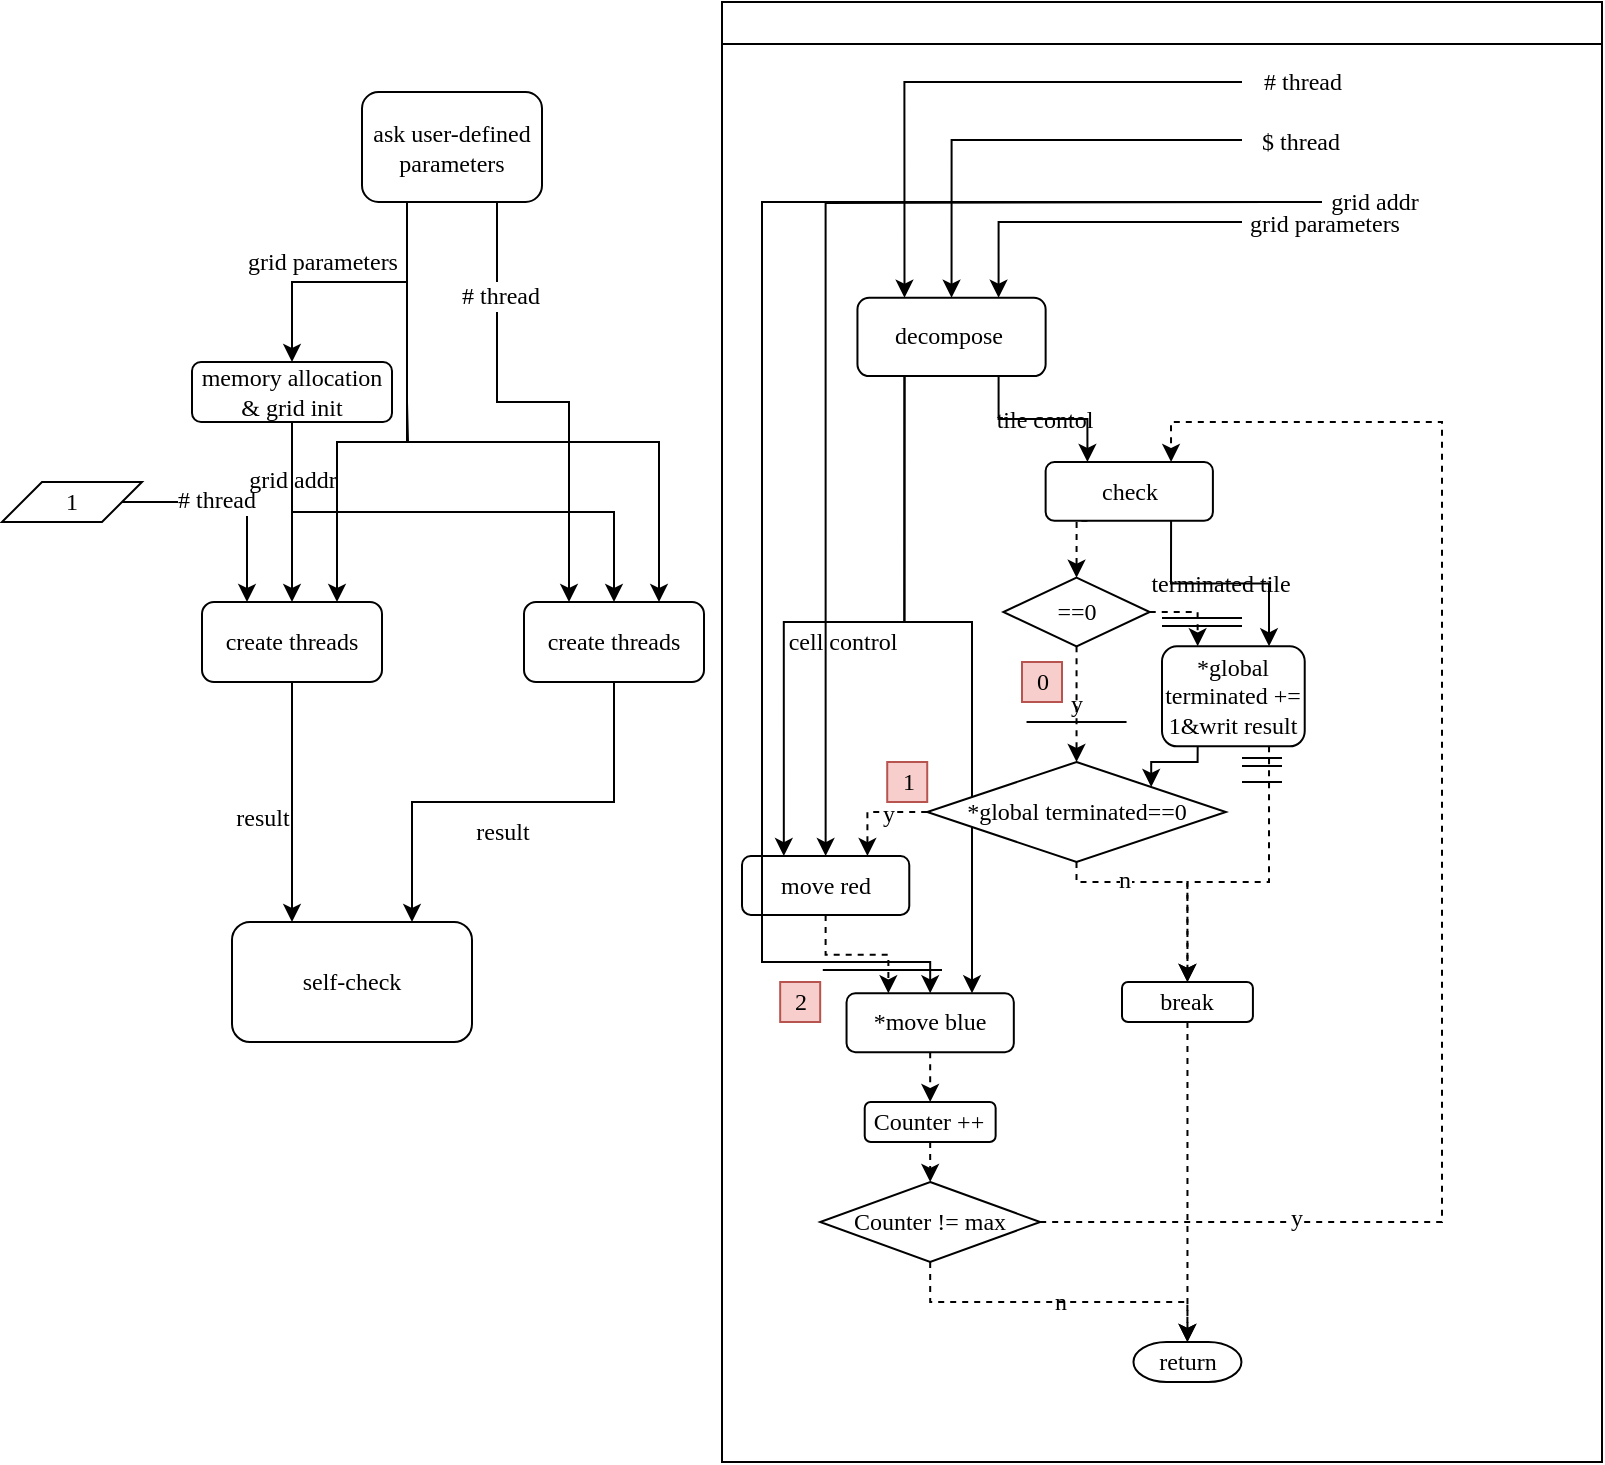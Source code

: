 <mxfile version="14.6.13" type="device"><diagram name="Page-1" id="74e2e168-ea6b-b213-b513-2b3c1d86103e"><mxGraphModel dx="442" dy="344" grid="1" gridSize="10" guides="1" tooltips="1" connect="1" arrows="1" fold="1" page="1" pageScale="1" pageWidth="4681" pageHeight="3300" background="#ffffff" math="0" shadow="0"><root><mxCell id="0"/><mxCell id="1" parent="0"/><mxCell id="QXCYlUCLhGYthTk5mcP8-55" style="edgeStyle=orthogonalEdgeStyle;rounded=0;orthogonalLoop=1;jettySize=auto;html=1;exitX=0.75;exitY=1;exitDx=0;exitDy=0;entryX=0.25;entryY=0;entryDx=0;entryDy=0;labelBackgroundColor=none;fontFamily=Times New Roman;fontSize=12;" edge="1" parent="1" source="QXCYlUCLhGYthTk5mcP8-21" target="QXCYlUCLhGYthTk5mcP8-53"><mxGeometry relative="1" as="geometry"/></mxCell><mxCell id="QXCYlUCLhGYthTk5mcP8-61" value="# thread" style="edgeLabel;html=1;align=center;verticalAlign=middle;resizable=0;points=[];fontSize=12;fontFamily=Times New Roman;" vertex="1" connectable="0" parent="QXCYlUCLhGYthTk5mcP8-55"><mxGeometry x="-0.601" y="1" relative="1" as="geometry"><mxPoint as="offset"/></mxGeometry></mxCell><mxCell id="QXCYlUCLhGYthTk5mcP8-59" style="edgeStyle=orthogonalEdgeStyle;rounded=0;orthogonalLoop=1;jettySize=auto;html=1;exitX=0.25;exitY=1;exitDx=0;exitDy=0;labelBackgroundColor=none;fontFamily=Times New Roman;fontSize=12;" edge="1" parent="1" source="QXCYlUCLhGYthTk5mcP8-21" target="QXCYlUCLhGYthTk5mcP8-58"><mxGeometry relative="1" as="geometry"/></mxCell><mxCell id="QXCYlUCLhGYthTk5mcP8-62" value="grid parameters" style="edgeLabel;html=1;align=center;verticalAlign=middle;resizable=0;points=[];fontSize=12;fontFamily=Times New Roman;" vertex="1" connectable="0" parent="QXCYlUCLhGYthTk5mcP8-59"><mxGeometry x="-0.107" relative="1" as="geometry"><mxPoint x="-21" y="-10" as="offset"/></mxGeometry></mxCell><mxCell id="QXCYlUCLhGYthTk5mcP8-66" style="edgeStyle=orthogonalEdgeStyle;rounded=0;orthogonalLoop=1;jettySize=auto;html=1;exitX=0.25;exitY=1;exitDx=0;exitDy=0;entryX=0.75;entryY=0;entryDx=0;entryDy=0;labelBackgroundColor=none;fontFamily=Times New Roman;fontSize=12;" edge="1" parent="1" source="QXCYlUCLhGYthTk5mcP8-21" target="QXCYlUCLhGYthTk5mcP8-22"><mxGeometry relative="1" as="geometry"><Array as="points"><mxPoint x="273" y="400"/><mxPoint x="273" y="400"/><mxPoint x="273" y="420"/><mxPoint x="238" y="420"/></Array></mxGeometry></mxCell><mxCell id="QXCYlUCLhGYthTk5mcP8-67" style="edgeStyle=orthogonalEdgeStyle;rounded=0;orthogonalLoop=1;jettySize=auto;html=1;exitX=0.25;exitY=1;exitDx=0;exitDy=0;entryX=0.75;entryY=0;entryDx=0;entryDy=0;labelBackgroundColor=none;fontFamily=Times New Roman;fontSize=12;" edge="1" parent="1" source="QXCYlUCLhGYthTk5mcP8-21" target="QXCYlUCLhGYthTk5mcP8-53"><mxGeometry relative="1" as="geometry"><Array as="points"><mxPoint x="273" y="420"/><mxPoint x="399" y="420"/></Array></mxGeometry></mxCell><mxCell id="QXCYlUCLhGYthTk5mcP8-21" value="ask user-defined parameters" style="rounded=1;whiteSpace=wrap;html=1;shadow=0;labelBackgroundColor=none;strokeWidth=1;fontFamily=Times New Roman;fontSize=12;align=center;" vertex="1" parent="1"><mxGeometry x="250" y="245" width="90" height="55" as="geometry"/></mxCell><mxCell id="QXCYlUCLhGYthTk5mcP8-31" style="edgeStyle=orthogonalEdgeStyle;rounded=0;orthogonalLoop=1;jettySize=auto;html=1;exitX=0.5;exitY=1;exitDx=0;exitDy=0;fontFamily=Times New Roman;fontSize=12;entryX=0.25;entryY=0;entryDx=0;entryDy=0;labelBackgroundColor=none;" edge="1" parent="1" source="QXCYlUCLhGYthTk5mcP8-22" target="QXCYlUCLhGYthTk5mcP8-45"><mxGeometry relative="1" as="geometry"><mxPoint x="215" y="650" as="targetPoint"/></mxGeometry></mxCell><mxCell id="QXCYlUCLhGYthTk5mcP8-32" value="result" style="edgeLabel;html=1;align=center;verticalAlign=middle;resizable=0;points=[];fontSize=12;fontFamily=Times New Roman;labelBackgroundColor=none;" vertex="1" connectable="0" parent="QXCYlUCLhGYthTk5mcP8-31"><mxGeometry x="-0.185" y="-1" relative="1" as="geometry"><mxPoint x="-14" y="19" as="offset"/></mxGeometry></mxCell><mxCell id="QXCYlUCLhGYthTk5mcP8-43" style="edgeStyle=orthogonalEdgeStyle;rounded=0;orthogonalLoop=1;jettySize=auto;html=1;exitX=1;exitY=0.5;exitDx=0;exitDy=0;entryX=0.25;entryY=0;entryDx=0;entryDy=0;fontFamily=Times New Roman;fontSize=12;labelBackgroundColor=none;" edge="1" parent="1" source="QXCYlUCLhGYthTk5mcP8-42" target="QXCYlUCLhGYthTk5mcP8-22"><mxGeometry relative="1" as="geometry"><Array as="points"><mxPoint x="193" y="450"/></Array></mxGeometry></mxCell><mxCell id="QXCYlUCLhGYthTk5mcP8-60" value="# thread" style="edgeLabel;html=1;align=center;verticalAlign=middle;resizable=0;points=[];fontSize=12;fontFamily=Times New Roman;" vertex="1" connectable="0" parent="QXCYlUCLhGYthTk5mcP8-43"><mxGeometry x="-0.168" y="1" relative="1" as="geometry"><mxPoint as="offset"/></mxGeometry></mxCell><mxCell id="QXCYlUCLhGYthTk5mcP8-22" value="create threads" style="rounded=1;whiteSpace=wrap;html=1;shadow=0;labelBackgroundColor=none;strokeWidth=1;fontFamily=Times New Roman;fontSize=12;align=center;" vertex="1" parent="1"><mxGeometry x="170" y="500" width="90" height="40" as="geometry"/></mxCell><mxCell id="QXCYlUCLhGYthTk5mcP8-37" style="edgeStyle=orthogonalEdgeStyle;rounded=0;orthogonalLoop=1;jettySize=auto;html=1;exitX=0.5;exitY=1;exitDx=0;exitDy=0;fontFamily=Times New Roman;fontSize=12;labelBackgroundColor=none;" edge="1" parent="1" source="QXCYlUCLhGYthTk5mcP8-58" target="QXCYlUCLhGYthTk5mcP8-22"><mxGeometry relative="1" as="geometry"/></mxCell><mxCell id="QXCYlUCLhGYthTk5mcP8-38" value="grid addr" style="edgeLabel;html=1;align=center;verticalAlign=middle;resizable=0;points=[];fontSize=12;fontFamily=Times New Roman;labelBackgroundColor=none;" vertex="1" connectable="0" parent="QXCYlUCLhGYthTk5mcP8-37"><mxGeometry x="-0.354" relative="1" as="geometry"><mxPoint as="offset"/></mxGeometry></mxCell><mxCell id="QXCYlUCLhGYthTk5mcP8-56" style="edgeStyle=orthogonalEdgeStyle;rounded=0;orthogonalLoop=1;jettySize=auto;html=1;exitX=0.5;exitY=1;exitDx=0;exitDy=0;entryX=0.5;entryY=0;entryDx=0;entryDy=0;labelBackgroundColor=none;fontFamily=Times New Roman;fontSize=12;" edge="1" parent="1" source="QXCYlUCLhGYthTk5mcP8-58" target="QXCYlUCLhGYthTk5mcP8-53"><mxGeometry relative="1" as="geometry"/></mxCell><mxCell id="QXCYlUCLhGYthTk5mcP8-42" value="1" style="shape=parallelogram;perimeter=parallelogramPerimeter;whiteSpace=wrap;html=1;fixedSize=1;fontFamily=Times New Roman;fontSize=12;labelBackgroundColor=none;" vertex="1" parent="1"><mxGeometry x="70" y="440" width="70" height="20" as="geometry"/></mxCell><mxCell id="QXCYlUCLhGYthTk5mcP8-46" style="edgeStyle=orthogonalEdgeStyle;rounded=0;orthogonalLoop=1;jettySize=auto;html=1;exitX=0.5;exitY=1;exitDx=0;exitDy=0;fontFamily=Times New Roman;fontSize=12;entryX=0.75;entryY=0;entryDx=0;entryDy=0;labelBackgroundColor=none;" edge="1" parent="1" source="QXCYlUCLhGYthTk5mcP8-53" target="QXCYlUCLhGYthTk5mcP8-45"><mxGeometry relative="1" as="geometry"><mxPoint x="380" y="590" as="sourcePoint"/></mxGeometry></mxCell><mxCell id="QXCYlUCLhGYthTk5mcP8-47" value="result" style="edgeLabel;html=1;align=center;verticalAlign=middle;resizable=0;points=[];fontSize=12;fontFamily=Times New Roman;labelBackgroundColor=none;" vertex="1" connectable="0" parent="QXCYlUCLhGYthTk5mcP8-46"><mxGeometry x="0.231" relative="1" as="geometry"><mxPoint x="20" y="15" as="offset"/></mxGeometry></mxCell><mxCell id="QXCYlUCLhGYthTk5mcP8-45" value="self-check" style="rounded=1;whiteSpace=wrap;html=1;fontFamily=Times New Roman;fontSize=12;labelBackgroundColor=none;" vertex="1" parent="1"><mxGeometry x="185" y="660" width="120" height="60" as="geometry"/></mxCell><mxCell id="QXCYlUCLhGYthTk5mcP8-53" value="create threads" style="rounded=1;whiteSpace=wrap;html=1;shadow=0;labelBackgroundColor=none;strokeWidth=1;fontFamily=Times New Roman;fontSize=12;align=center;" vertex="1" parent="1"><mxGeometry x="331" y="500" width="90" height="40" as="geometry"/></mxCell><mxCell id="QXCYlUCLhGYthTk5mcP8-58" value="memory allocation &amp;amp; grid init" style="rounded=1;whiteSpace=wrap;html=1;labelBackgroundColor=none;fontFamily=Times New Roman;fontSize=12;" vertex="1" parent="1"><mxGeometry x="165" y="380" width="100" height="30" as="geometry"/></mxCell><mxCell id="QXCYlUCLhGYthTk5mcP8-101" value="" style="swimlane;labelBackgroundColor=none;fontFamily=Times New Roman;fontSize=12;strokeColor=#000000;direction=east;startSize=21;" vertex="1" parent="1"><mxGeometry x="430" y="200" width="440" height="730" as="geometry"><mxRectangle x="430" y="210" width="130" height="23" as="alternateBounds"/></mxGeometry></mxCell><mxCell id="QXCYlUCLhGYthTk5mcP8-102" style="edgeStyle=orthogonalEdgeStyle;rounded=0;orthogonalLoop=1;jettySize=auto;html=1;labelBackgroundColor=none;fontFamily=Times New Roman;fontSize=12;entryX=0.75;entryY=0;entryDx=0;entryDy=0;" edge="1" parent="QXCYlUCLhGYthTk5mcP8-101" target="QXCYlUCLhGYthTk5mcP8-108"><mxGeometry x="5" y="40" as="geometry"><mxPoint x="260" y="110" as="sourcePoint"/><Array as="points"><mxPoint x="260" y="110"/><mxPoint x="138" y="110"/></Array></mxGeometry></mxCell><mxCell id="QXCYlUCLhGYthTk5mcP8-103" value="grid parameters" style="edgeLabel;html=1;align=center;verticalAlign=middle;resizable=0;points=[];fontSize=12;fontFamily=Times New Roman;" vertex="1" connectable="0" parent="QXCYlUCLhGYthTk5mcP8-102"><mxGeometry x="-0.051" relative="1" as="geometry"><mxPoint x="116" y="1" as="offset"/></mxGeometry></mxCell><mxCell id="QXCYlUCLhGYthTk5mcP8-104" style="edgeStyle=orthogonalEdgeStyle;rounded=0;orthogonalLoop=1;jettySize=auto;html=1;labelBackgroundColor=none;fontFamily=Times New Roman;fontSize=12;entryX=0.25;entryY=0;entryDx=0;entryDy=0;" edge="1" parent="QXCYlUCLhGYthTk5mcP8-101" target="QXCYlUCLhGYthTk5mcP8-108"><mxGeometry x="5" y="40" as="geometry"><mxPoint x="260" y="40" as="sourcePoint"/><Array as="points"><mxPoint x="91.773" y="40"/></Array></mxGeometry></mxCell><mxCell id="QXCYlUCLhGYthTk5mcP8-105" value="# thread" style="edgeLabel;html=1;align=center;verticalAlign=middle;resizable=0;points=[];fontSize=12;fontFamily=Times New Roman;" vertex="1" connectable="0" parent="QXCYlUCLhGYthTk5mcP8-104"><mxGeometry x="-0.814" y="-2" relative="1" as="geometry"><mxPoint x="55" y="2" as="offset"/></mxGeometry></mxCell><mxCell id="QXCYlUCLhGYthTk5mcP8-106" style="edgeStyle=orthogonalEdgeStyle;rounded=0;orthogonalLoop=1;jettySize=auto;html=1;labelBackgroundColor=none;fontFamily=Times New Roman;fontSize=12;entryX=0.5;entryY=0;entryDx=0;entryDy=0;" edge="1" parent="QXCYlUCLhGYthTk5mcP8-101" target="QXCYlUCLhGYthTk5mcP8-108"><mxGeometry x="5" y="40" as="geometry"><mxPoint x="260" y="69" as="sourcePoint"/><Array as="points"><mxPoint x="114.773" y="69.412"/></Array></mxGeometry></mxCell><mxCell id="QXCYlUCLhGYthTk5mcP8-107" value="$ thread" style="edgeLabel;html=1;align=center;verticalAlign=middle;resizable=0;points=[];fontSize=12;fontFamily=Times New Roman;" vertex="1" connectable="0" parent="QXCYlUCLhGYthTk5mcP8-106"><mxGeometry x="-0.812" relative="1" as="geometry"><mxPoint x="50" y="1" as="offset"/></mxGeometry></mxCell><mxCell id="QXCYlUCLhGYthTk5mcP8-108" value="decompose&amp;nbsp;" style="rounded=1;whiteSpace=wrap;html=1;labelBackgroundColor=none;fontFamily=Times New Roman;fontSize=12;" vertex="1" parent="QXCYlUCLhGYthTk5mcP8-101"><mxGeometry x="67.727" y="147.843" width="94.091" height="39.216" as="geometry"/></mxCell><mxCell id="QXCYlUCLhGYthTk5mcP8-109" value="move red" style="rounded=1;whiteSpace=wrap;html=1;labelBackgroundColor=none;fontFamily=Times New Roman;fontSize=12;" vertex="1" parent="QXCYlUCLhGYthTk5mcP8-101"><mxGeometry x="10" y="427.029" width="83.636" height="29.412" as="geometry"/></mxCell><mxCell id="QXCYlUCLhGYthTk5mcP8-110" value="cell control" style="edgeStyle=orthogonalEdgeStyle;rounded=0;orthogonalLoop=1;jettySize=auto;html=1;labelBackgroundColor=none;fontFamily=Times New Roman;fontSize=12;entryX=0.25;entryY=0;entryDx=0;entryDy=0;exitX=0.25;exitY=1;exitDx=0;exitDy=0;" edge="1" parent="QXCYlUCLhGYthTk5mcP8-101" source="QXCYlUCLhGYthTk5mcP8-108" target="QXCYlUCLhGYthTk5mcP8-109"><mxGeometry as="geometry"><mxPoint x="91.773" y="236.078" as="targetPoint"/><mxPoint x="-1" y="13" as="offset"/><mxPoint x="65" y="230" as="sourcePoint"/><Array as="points"><mxPoint x="91" y="310"/><mxPoint x="31" y="310"/></Array></mxGeometry></mxCell><mxCell id="QXCYlUCLhGYthTk5mcP8-182" style="edgeStyle=orthogonalEdgeStyle;rounded=0;orthogonalLoop=1;jettySize=auto;html=1;exitX=0.5;exitY=1;exitDx=0;exitDy=0;entryX=0.5;entryY=0;entryDx=0;entryDy=0;dashed=1;labelBackgroundColor=none;fontFamily=Times New Roman;fontSize=12;endArrow=classic;endFill=1;" edge="1" parent="QXCYlUCLhGYthTk5mcP8-101" source="QXCYlUCLhGYthTk5mcP8-111" target="QXCYlUCLhGYthTk5mcP8-181"><mxGeometry relative="1" as="geometry"/></mxCell><mxCell id="QXCYlUCLhGYthTk5mcP8-111" value="*move blue" style="rounded=1;whiteSpace=wrap;html=1;labelBackgroundColor=none;fontFamily=Times New Roman;fontSize=12;" vertex="1" parent="QXCYlUCLhGYthTk5mcP8-101"><mxGeometry x="62.273" y="495.657" width="83.636" height="29.412" as="geometry"/></mxCell><mxCell id="QXCYlUCLhGYthTk5mcP8-112" style="edgeStyle=orthogonalEdgeStyle;rounded=0;orthogonalLoop=1;jettySize=auto;html=1;labelBackgroundColor=none;fontFamily=Times New Roman;fontSize=12;entryX=0.75;entryY=0;entryDx=0;entryDy=0;exitX=0.25;exitY=1;exitDx=0;exitDy=0;" edge="1" parent="QXCYlUCLhGYthTk5mcP8-101" source="QXCYlUCLhGYthTk5mcP8-108" target="QXCYlUCLhGYthTk5mcP8-111"><mxGeometry x="5" y="40" as="geometry"><Array as="points"><mxPoint x="91" y="310"/><mxPoint x="125" y="310"/></Array><mxPoint x="65" y="240" as="sourcePoint"/><mxPoint x="120" y="496" as="targetPoint"/></mxGeometry></mxCell><mxCell id="QXCYlUCLhGYthTk5mcP8-113" style="edgeStyle=orthogonalEdgeStyle;rounded=0;orthogonalLoop=1;jettySize=auto;html=1;exitX=0.5;exitY=1;exitDx=0;exitDy=0;entryX=0.25;entryY=0;entryDx=0;entryDy=0;labelBackgroundColor=none;fontFamily=Times New Roman;fontSize=12;dashed=1;" edge="1" parent="QXCYlUCLhGYthTk5mcP8-101" source="QXCYlUCLhGYthTk5mcP8-109" target="QXCYlUCLhGYthTk5mcP8-111"><mxGeometry x="10" y="103.5" as="geometry"/></mxCell><mxCell id="QXCYlUCLhGYthTk5mcP8-133" style="edgeStyle=orthogonalEdgeStyle;rounded=0;orthogonalLoop=1;jettySize=auto;html=1;exitX=0.25;exitY=1;exitDx=0;exitDy=0;entryX=0.5;entryY=0;entryDx=0;entryDy=0;dashed=1;labelBackgroundColor=none;fontFamily=Times New Roman;fontSize=12;" edge="1" parent="QXCYlUCLhGYthTk5mcP8-101" source="QXCYlUCLhGYthTk5mcP8-114" target="QXCYlUCLhGYthTk5mcP8-132"><mxGeometry relative="1" as="geometry"/></mxCell><mxCell id="QXCYlUCLhGYthTk5mcP8-172" value="terminated tile" style="edgeStyle=orthogonalEdgeStyle;rounded=0;orthogonalLoop=1;jettySize=auto;html=1;exitX=0.75;exitY=1;exitDx=0;exitDy=0;entryX=0.75;entryY=0;entryDx=0;entryDy=0;labelBackgroundColor=none;fontFamily=Times New Roman;fontSize=12;endArrow=classic;endFill=1;" edge="1" parent="QXCYlUCLhGYthTk5mcP8-101" source="QXCYlUCLhGYthTk5mcP8-114" target="QXCYlUCLhGYthTk5mcP8-137"><mxGeometry relative="1" as="geometry"/></mxCell><mxCell id="QXCYlUCLhGYthTk5mcP8-114" value="check" style="rounded=1;whiteSpace=wrap;html=1;labelBackgroundColor=none;fontFamily=Times New Roman;fontSize=12;" vertex="1" parent="QXCYlUCLhGYthTk5mcP8-101"><mxGeometry x="161.815" y="229.998" width="83.636" height="29.412" as="geometry"/></mxCell><mxCell id="QXCYlUCLhGYthTk5mcP8-115" value="tile contol" style="edgeStyle=orthogonalEdgeStyle;rounded=0;orthogonalLoop=1;jettySize=auto;html=1;exitX=0.75;exitY=1;exitDx=0;exitDy=0;labelBackgroundColor=none;fontFamily=Times New Roman;fontSize=12;entryX=0.25;entryY=0;entryDx=0;entryDy=0;" edge="1" parent="QXCYlUCLhGYthTk5mcP8-101" source="QXCYlUCLhGYthTk5mcP8-108" target="QXCYlUCLhGYthTk5mcP8-114"><mxGeometry x="5" y="40" as="geometry"><mxPoint x="138.071" y="236.078" as="targetPoint"/><mxPoint as="offset"/></mxGeometry></mxCell><mxCell id="QXCYlUCLhGYthTk5mcP8-118" style="edgeStyle=orthogonalEdgeStyle;rounded=0;orthogonalLoop=1;jettySize=auto;html=1;entryX=0.75;entryY=0;entryDx=0;entryDy=0;labelBackgroundColor=none;fontFamily=Times New Roman;fontSize=12;dashed=1;" edge="1" parent="QXCYlUCLhGYthTk5mcP8-101" source="QXCYlUCLhGYthTk5mcP8-120" target="QXCYlUCLhGYthTk5mcP8-109"><mxGeometry x="10" y="103.5" as="geometry"/></mxCell><mxCell id="QXCYlUCLhGYthTk5mcP8-119" value="y" style="edgeLabel;html=1;align=center;verticalAlign=middle;resizable=0;points=[];fontSize=12;fontFamily=Times New Roman;" vertex="1" connectable="0" parent="QXCYlUCLhGYthTk5mcP8-118"><mxGeometry x="-0.253" y="1" relative="1" as="geometry"><mxPoint as="offset"/></mxGeometry></mxCell><mxCell id="QXCYlUCLhGYthTk5mcP8-120" value="*global terminated==0" style="rhombus;whiteSpace=wrap;html=1;labelBackgroundColor=none;fontFamily=Times New Roman;fontSize=12;" vertex="1" parent="QXCYlUCLhGYthTk5mcP8-101"><mxGeometry x="102.61" y="380" width="149.32" height="50" as="geometry"/></mxCell><mxCell id="QXCYlUCLhGYthTk5mcP8-123" value="" style="edgeStyle=orthogonalEdgeStyle;rounded=0;orthogonalLoop=1;jettySize=auto;html=1;dashed=1;labelBackgroundColor=none;fontFamily=Times New Roman;fontSize=12;entryX=0.5;entryY=0;entryDx=0;entryDy=0;" edge="1" parent="QXCYlUCLhGYthTk5mcP8-101" source="QXCYlUCLhGYthTk5mcP8-120" target="QXCYlUCLhGYthTk5mcP8-178"><mxGeometry x="10" y="103.5" as="geometry"><mxPoint x="177.27" y="580" as="targetPoint"/><Array as="points"><mxPoint x="177" y="440"/><mxPoint x="233" y="440"/></Array></mxGeometry></mxCell><mxCell id="QXCYlUCLhGYthTk5mcP8-124" value="n" style="edgeLabel;html=1;align=center;verticalAlign=middle;resizable=0;points=[];fontSize=12;fontFamily=Times New Roman;" vertex="1" connectable="0" parent="QXCYlUCLhGYthTk5mcP8-123"><mxGeometry x="-0.418" y="1" relative="1" as="geometry"><mxPoint as="offset"/></mxGeometry></mxCell><mxCell id="QXCYlUCLhGYthTk5mcP8-134" value="y" style="edgeStyle=orthogonalEdgeStyle;rounded=0;orthogonalLoop=1;jettySize=auto;html=1;exitX=0.5;exitY=1;exitDx=0;exitDy=0;entryX=0.5;entryY=0;entryDx=0;entryDy=0;dashed=1;labelBackgroundColor=none;fontFamily=Times New Roman;fontSize=12;" edge="1" parent="QXCYlUCLhGYthTk5mcP8-101" source="QXCYlUCLhGYthTk5mcP8-132" target="QXCYlUCLhGYthTk5mcP8-120"><mxGeometry relative="1" as="geometry"/></mxCell><mxCell id="QXCYlUCLhGYthTk5mcP8-173" style="edgeStyle=orthogonalEdgeStyle;rounded=0;orthogonalLoop=1;jettySize=auto;html=1;exitX=1;exitY=0.5;exitDx=0;exitDy=0;entryX=0.25;entryY=0;entryDx=0;entryDy=0;labelBackgroundColor=none;fontFamily=Times New Roman;fontSize=12;endArrow=classic;endFill=1;dashed=1;" edge="1" parent="QXCYlUCLhGYthTk5mcP8-101" source="QXCYlUCLhGYthTk5mcP8-132" target="QXCYlUCLhGYthTk5mcP8-137"><mxGeometry relative="1" as="geometry"/></mxCell><mxCell id="QXCYlUCLhGYthTk5mcP8-132" value="==0" style="rhombus;whiteSpace=wrap;html=1;labelBackgroundColor=none;fontFamily=Times New Roman;fontSize=12;" vertex="1" parent="QXCYlUCLhGYthTk5mcP8-101"><mxGeometry x="140.682" y="287.844" width="73.182" height="34.314" as="geometry"/></mxCell><mxCell id="QXCYlUCLhGYthTk5mcP8-140" style="edgeStyle=orthogonalEdgeStyle;rounded=0;orthogonalLoop=1;jettySize=auto;html=1;exitX=0.75;exitY=1;exitDx=0;exitDy=0;entryX=0.5;entryY=0;entryDx=0;entryDy=0;dashed=1;labelBackgroundColor=none;fontFamily=Times New Roman;fontSize=12;" edge="1" parent="QXCYlUCLhGYthTk5mcP8-101" source="QXCYlUCLhGYthTk5mcP8-137" target="QXCYlUCLhGYthTk5mcP8-178"><mxGeometry relative="1" as="geometry"><mxPoint x="177.27" y="580" as="targetPoint"/><Array as="points"><mxPoint x="274" y="440"/><mxPoint x="233" y="440"/></Array></mxGeometry></mxCell><mxCell id="QXCYlUCLhGYthTk5mcP8-176" style="edgeStyle=orthogonalEdgeStyle;rounded=0;orthogonalLoop=1;jettySize=auto;html=1;exitX=0.25;exitY=1;exitDx=0;exitDy=0;entryX=1;entryY=0;entryDx=0;entryDy=0;labelBackgroundColor=none;fontFamily=Times New Roman;fontSize=12;endArrow=classic;endFill=1;" edge="1" parent="QXCYlUCLhGYthTk5mcP8-101" source="QXCYlUCLhGYthTk5mcP8-137" target="QXCYlUCLhGYthTk5mcP8-120"><mxGeometry relative="1" as="geometry"><Array as="points"><mxPoint x="238" y="380"/><mxPoint x="215" y="380"/></Array></mxGeometry></mxCell><mxCell id="QXCYlUCLhGYthTk5mcP8-137" value="*global terminated += 1&amp;amp;writ result" style="rounded=1;whiteSpace=wrap;html=1;labelBackgroundColor=none;fontFamily=Times New Roman;fontSize=12;strokeColor=#000000;" vertex="1" parent="QXCYlUCLhGYthTk5mcP8-101"><mxGeometry x="220.0" y="322.16" width="71.36" height="50" as="geometry"/></mxCell><mxCell id="QXCYlUCLhGYthTk5mcP8-141" value="" style="endArrow=none;html=1;labelBackgroundColor=none;fontFamily=Times New Roman;fontSize=12;shape=link;" edge="1" parent="QXCYlUCLhGYthTk5mcP8-101"><mxGeometry width="50" height="50" relative="1" as="geometry"><mxPoint x="220.0" y="310" as="sourcePoint"/><mxPoint x="260" y="310" as="targetPoint"/></mxGeometry></mxCell><mxCell id="QXCYlUCLhGYthTk5mcP8-142" value="" style="endArrow=none;html=1;labelBackgroundColor=none;fontFamily=Times New Roman;fontSize=12;" edge="1" parent="QXCYlUCLhGYthTk5mcP8-101"><mxGeometry width="50" height="50" relative="1" as="geometry"><mxPoint x="50.4" y="484" as="sourcePoint"/><mxPoint x="110" y="484" as="targetPoint"/></mxGeometry></mxCell><mxCell id="QXCYlUCLhGYthTk5mcP8-143" value="" style="endArrow=none;html=1;labelBackgroundColor=none;fontFamily=Times New Roman;fontSize=12;" edge="1" parent="QXCYlUCLhGYthTk5mcP8-101"><mxGeometry width="50" height="50" relative="1" as="geometry"><mxPoint x="260" y="390" as="sourcePoint"/><mxPoint x="280" y="390" as="targetPoint"/></mxGeometry></mxCell><mxCell id="QXCYlUCLhGYthTk5mcP8-165" value="" style="endArrow=none;html=1;labelBackgroundColor=none;fontFamily=Times New Roman;fontSize=12;shape=link;" edge="1" parent="QXCYlUCLhGYthTk5mcP8-101"><mxGeometry width="50" height="50" relative="1" as="geometry"><mxPoint x="260" y="380" as="sourcePoint"/><mxPoint x="280" y="380" as="targetPoint"/></mxGeometry></mxCell><mxCell id="QXCYlUCLhGYthTk5mcP8-170" value="" style="endArrow=none;html=1;labelBackgroundColor=none;fontFamily=Times New Roman;fontSize=12;" edge="1" parent="QXCYlUCLhGYthTk5mcP8-101"><mxGeometry width="50" height="50" relative="1" as="geometry"><mxPoint x="152.27" y="360.0" as="sourcePoint"/><mxPoint x="202.27" y="360.0" as="targetPoint"/></mxGeometry></mxCell><mxCell id="QXCYlUCLhGYthTk5mcP8-187" style="edgeStyle=orthogonalEdgeStyle;rounded=0;orthogonalLoop=1;jettySize=auto;html=1;exitX=0.5;exitY=1;exitDx=0;exitDy=0;entryX=0.5;entryY=0;entryDx=0;entryDy=0;entryPerimeter=0;dashed=1;labelBackgroundColor=none;fontFamily=Times New Roman;fontSize=12;endArrow=classic;endFill=1;" edge="1" parent="QXCYlUCLhGYthTk5mcP8-101" source="QXCYlUCLhGYthTk5mcP8-178" target="QXCYlUCLhGYthTk5mcP8-185"><mxGeometry relative="1" as="geometry"/></mxCell><mxCell id="QXCYlUCLhGYthTk5mcP8-178" value="break" style="rounded=1;whiteSpace=wrap;html=1;labelBackgroundColor=none;fontFamily=Times New Roman;fontSize=12;strokeColor=#000000;" vertex="1" parent="QXCYlUCLhGYthTk5mcP8-101"><mxGeometry x="200" y="490" width="65.46" height="20" as="geometry"/></mxCell><mxCell id="QXCYlUCLhGYthTk5mcP8-184" style="edgeStyle=orthogonalEdgeStyle;rounded=0;orthogonalLoop=1;jettySize=auto;html=1;exitX=1;exitY=0.5;exitDx=0;exitDy=0;entryX=0.75;entryY=0;entryDx=0;entryDy=0;dashed=1;labelBackgroundColor=none;fontFamily=Times New Roman;fontSize=12;endArrow=classic;endFill=1;" edge="1" parent="QXCYlUCLhGYthTk5mcP8-101" source="QXCYlUCLhGYthTk5mcP8-179" target="QXCYlUCLhGYthTk5mcP8-114"><mxGeometry relative="1" as="geometry"><Array as="points"><mxPoint x="360" y="610"/><mxPoint x="360" y="210"/><mxPoint x="225" y="210"/></Array></mxGeometry></mxCell><mxCell id="QXCYlUCLhGYthTk5mcP8-188" value="y" style="edgeLabel;html=1;align=center;verticalAlign=middle;resizable=0;points=[];fontSize=12;fontFamily=Times New Roman;" vertex="1" connectable="0" parent="QXCYlUCLhGYthTk5mcP8-184"><mxGeometry x="-0.662" y="2" relative="1" as="geometry"><mxPoint as="offset"/></mxGeometry></mxCell><mxCell id="QXCYlUCLhGYthTk5mcP8-186" value="n" style="edgeStyle=orthogonalEdgeStyle;rounded=0;orthogonalLoop=1;jettySize=auto;html=1;exitX=0.5;exitY=1;exitDx=0;exitDy=0;dashed=1;labelBackgroundColor=none;fontFamily=Times New Roman;fontSize=12;endArrow=classic;endFill=1;" edge="1" parent="QXCYlUCLhGYthTk5mcP8-101" source="QXCYlUCLhGYthTk5mcP8-179" target="QXCYlUCLhGYthTk5mcP8-185"><mxGeometry relative="1" as="geometry"/></mxCell><mxCell id="QXCYlUCLhGYthTk5mcP8-179" value="Counter != max" style="rhombus;whiteSpace=wrap;html=1;labelBackgroundColor=none;fontFamily=Times New Roman;fontSize=12;strokeColor=#000000;" vertex="1" parent="QXCYlUCLhGYthTk5mcP8-101"><mxGeometry x="49.09" y="590" width="110" height="40" as="geometry"/></mxCell><mxCell id="QXCYlUCLhGYthTk5mcP8-183" style="edgeStyle=orthogonalEdgeStyle;rounded=0;orthogonalLoop=1;jettySize=auto;html=1;exitX=0.5;exitY=1;exitDx=0;exitDy=0;entryX=0.5;entryY=0;entryDx=0;entryDy=0;dashed=1;labelBackgroundColor=none;fontFamily=Times New Roman;fontSize=12;endArrow=classic;endFill=1;" edge="1" parent="QXCYlUCLhGYthTk5mcP8-101" source="QXCYlUCLhGYthTk5mcP8-181" target="QXCYlUCLhGYthTk5mcP8-179"><mxGeometry relative="1" as="geometry"/></mxCell><mxCell id="QXCYlUCLhGYthTk5mcP8-181" value="Counter ++" style="rounded=1;whiteSpace=wrap;html=1;labelBackgroundColor=none;fontFamily=Times New Roman;fontSize=12;strokeColor=#000000;" vertex="1" parent="QXCYlUCLhGYthTk5mcP8-101"><mxGeometry x="71.36" y="550" width="65.46" height="20" as="geometry"/></mxCell><mxCell id="QXCYlUCLhGYthTk5mcP8-185" value="return" style="strokeWidth=1;html=1;shape=mxgraph.flowchart.terminator;whiteSpace=wrap;labelBackgroundColor=none;fontFamily=Times New Roman;fontSize=12;" vertex="1" parent="QXCYlUCLhGYthTk5mcP8-101"><mxGeometry x="205.73" y="670" width="54" height="20" as="geometry"/></mxCell><mxCell id="QXCYlUCLhGYthTk5mcP8-193" value="1" style="text;html=1;align=center;verticalAlign=middle;resizable=0;points=[];autosize=1;strokeColor=#b85450;fontSize=12;fontFamily=Times New Roman;fillColor=#f8cecc;" vertex="1" parent="QXCYlUCLhGYthTk5mcP8-101"><mxGeometry x="82.61" y="380" width="20" height="20" as="geometry"/></mxCell><mxCell id="QXCYlUCLhGYthTk5mcP8-192" value="0" style="text;html=1;align=center;verticalAlign=middle;resizable=0;points=[];autosize=1;strokeColor=#b85450;fontSize=12;fontFamily=Times New Roman;fillColor=#f8cecc;" vertex="1" parent="QXCYlUCLhGYthTk5mcP8-101"><mxGeometry x="150.0" y="330" width="20" height="20" as="geometry"/></mxCell><mxCell id="QXCYlUCLhGYthTk5mcP8-194" value="2" style="text;html=1;align=center;verticalAlign=middle;resizable=0;points=[];autosize=1;strokeColor=#b85450;fontSize=12;fontFamily=Times New Roman;fillColor=#f8cecc;" vertex="1" parent="QXCYlUCLhGYthTk5mcP8-101"><mxGeometry x="29.09" y="490" width="20" height="20" as="geometry"/></mxCell><mxCell id="QXCYlUCLhGYthTk5mcP8-156" style="edgeStyle=orthogonalEdgeStyle;rounded=0;orthogonalLoop=1;jettySize=auto;html=1;exitX=0.25;exitY=0;exitDx=0;exitDy=0;labelBackgroundColor=none;fontFamily=Times New Roman;fontSize=12;entryX=0.5;entryY=0;entryDx=0;entryDy=0;" edge="1" parent="1" target="QXCYlUCLhGYthTk5mcP8-109"><mxGeometry relative="1" as="geometry"><mxPoint x="515.5" y="430" as="targetPoint"/><mxPoint x="730" y="300" as="sourcePoint"/></mxGeometry></mxCell><mxCell id="QXCYlUCLhGYthTk5mcP8-157" value="grid addr" style="edgeLabel;html=1;align=center;verticalAlign=middle;resizable=0;points=[];fontSize=12;fontFamily=Times New Roman;" vertex="1" connectable="0" parent="QXCYlUCLhGYthTk5mcP8-156"><mxGeometry x="-0.674" y="-2" relative="1" as="geometry"><mxPoint x="119" y="2" as="offset"/></mxGeometry></mxCell><mxCell id="QXCYlUCLhGYthTk5mcP8-162" style="edgeStyle=orthogonalEdgeStyle;rounded=0;orthogonalLoop=1;jettySize=auto;html=1;exitX=0.5;exitY=0;exitDx=0;exitDy=0;labelBackgroundColor=none;fontFamily=Times New Roman;fontSize=12;entryX=0.5;entryY=0;entryDx=0;entryDy=0;" edge="1" parent="1" target="QXCYlUCLhGYthTk5mcP8-111"><mxGeometry relative="1" as="geometry"><mxPoint x="730" y="300" as="sourcePoint"/><Array as="points"><mxPoint x="450" y="300"/><mxPoint x="450" y="680"/><mxPoint x="534" y="680"/></Array></mxGeometry></mxCell></root></mxGraphModel></diagram></mxfile>